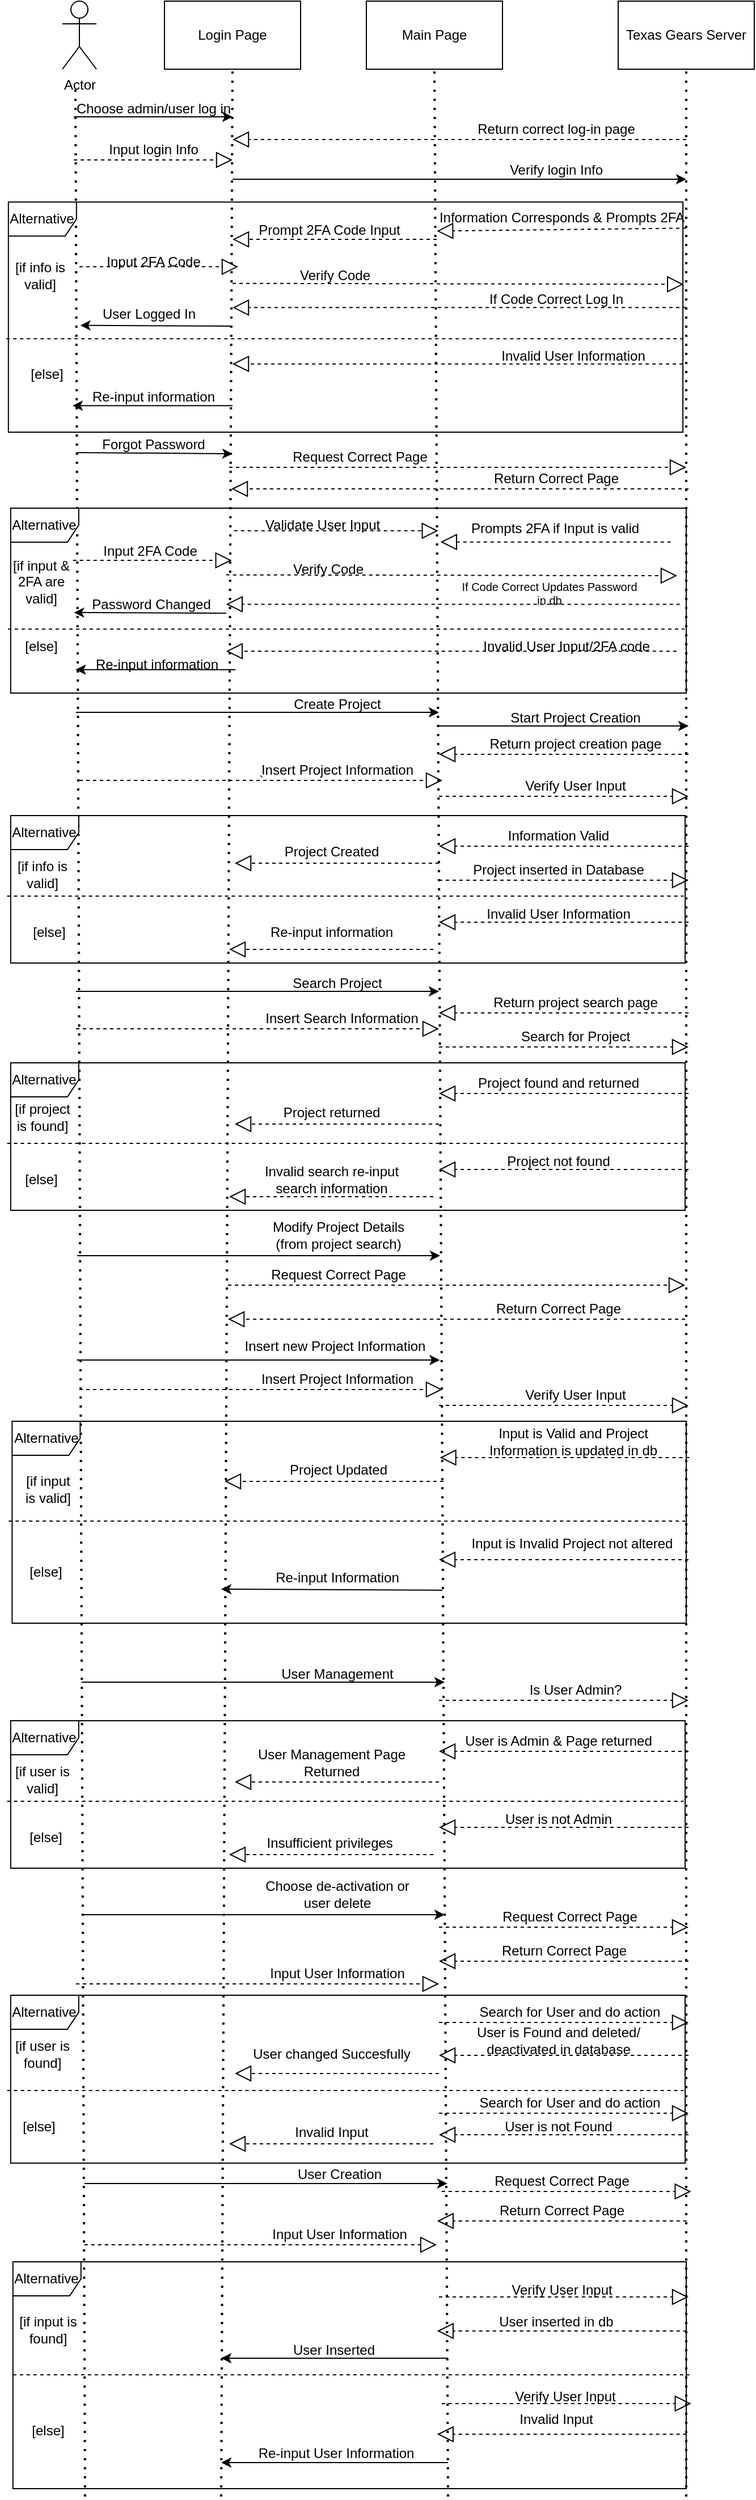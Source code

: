 <mxfile version="26.1.1">
  <diagram name="Page-1" id="2YBvvXClWsGukQMizWep">
    <mxGraphModel dx="1380" dy="747" grid="1" gridSize="10" guides="1" tooltips="1" connect="1" arrows="1" fold="1" page="1" pageScale="1" pageWidth="1100" pageHeight="1700" math="0" shadow="0">
      <root>
        <mxCell id="0" />
        <mxCell id="1" parent="0" />
        <mxCell id="bTpTMNe7fyv-q265F9eC-1" value="Actor" style="shape=umlActor;verticalLabelPosition=bottom;verticalAlign=top;html=1;outlineConnect=0;" parent="1" vertex="1">
          <mxGeometry x="100" y="120" width="30" height="60" as="geometry" />
        </mxCell>
        <mxCell id="bTpTMNe7fyv-q265F9eC-2" value="Login Page" style="rounded=0;whiteSpace=wrap;html=1;" parent="1" vertex="1">
          <mxGeometry x="190" y="120" width="120" height="60" as="geometry" />
        </mxCell>
        <mxCell id="bTpTMNe7fyv-q265F9eC-3" value="Texas Gears Server" style="rounded=0;whiteSpace=wrap;html=1;" parent="1" vertex="1">
          <mxGeometry x="590" y="120" width="120" height="60" as="geometry" />
        </mxCell>
        <mxCell id="bTpTMNe7fyv-q265F9eC-4" value="Main Page" style="rounded=0;whiteSpace=wrap;html=1;" parent="1" vertex="1">
          <mxGeometry x="368" y="120" width="120" height="60" as="geometry" />
        </mxCell>
        <mxCell id="bTpTMNe7fyv-q265F9eC-7" value="" style="endArrow=none;dashed=1;html=1;dashPattern=1 3;strokeWidth=2;rounded=0;entryX=0.5;entryY=1;entryDx=0;entryDy=0;" parent="1" target="bTpTMNe7fyv-q265F9eC-2" edge="1">
          <mxGeometry width="50" height="50" relative="1" as="geometry">
            <mxPoint x="240" y="2320" as="sourcePoint" />
            <mxPoint x="250.0" y="230" as="targetPoint" />
          </mxGeometry>
        </mxCell>
        <mxCell id="bTpTMNe7fyv-q265F9eC-8" value="" style="endArrow=none;dashed=1;html=1;dashPattern=1 3;strokeWidth=2;rounded=0;entryX=0.5;entryY=1;entryDx=0;entryDy=0;" parent="1" target="bTpTMNe7fyv-q265F9eC-4" edge="1">
          <mxGeometry width="50" height="50" relative="1" as="geometry">
            <mxPoint x="440" y="2320" as="sourcePoint" />
            <mxPoint x="427.971" y="200" as="targetPoint" />
          </mxGeometry>
        </mxCell>
        <mxCell id="bTpTMNe7fyv-q265F9eC-9" value="" style="endArrow=none;dashed=1;html=1;dashPattern=1 3;strokeWidth=2;rounded=0;entryX=0.5;entryY=1;entryDx=0;entryDy=0;" parent="1" target="bTpTMNe7fyv-q265F9eC-3" edge="1">
          <mxGeometry width="50" height="50" relative="1" as="geometry">
            <mxPoint x="650" y="2320" as="sourcePoint" />
            <mxPoint x="660" y="200" as="targetPoint" />
          </mxGeometry>
        </mxCell>
        <mxCell id="bTpTMNe7fyv-q265F9eC-10" value="" style="endArrow=none;dashed=1;html=1;dashPattern=1 3;strokeWidth=2;rounded=0;entryX=0.5;entryY=1;entryDx=0;entryDy=0;" parent="1" edge="1">
          <mxGeometry width="50" height="50" relative="1" as="geometry">
            <mxPoint x="120" y="2320" as="sourcePoint" />
            <mxPoint x="111.5" y="198" as="targetPoint" />
          </mxGeometry>
        </mxCell>
        <mxCell id="bTpTMNe7fyv-q265F9eC-12" value="Input login Info" style="text;html=1;align=center;verticalAlign=middle;resizable=0;points=[];autosize=1;strokeColor=none;fillColor=none;" parent="1" vertex="1">
          <mxGeometry x="130" y="236" width="100" height="30" as="geometry" />
        </mxCell>
        <mxCell id="bTpTMNe7fyv-q265F9eC-13" value="" style="endArrow=classic;html=1;rounded=0;" parent="1" edge="1">
          <mxGeometry width="50" height="50" relative="1" as="geometry">
            <mxPoint x="250" y="277" as="sourcePoint" />
            <mxPoint x="650" y="277" as="targetPoint" />
          </mxGeometry>
        </mxCell>
        <mxCell id="bTpTMNe7fyv-q265F9eC-14" value="Verify login Info" style="text;html=1;align=center;verticalAlign=middle;resizable=0;points=[];autosize=1;strokeColor=none;fillColor=none;" parent="1" vertex="1">
          <mxGeometry x="480" y="254" width="110" height="30" as="geometry" />
        </mxCell>
        <mxCell id="bTpTMNe7fyv-q265F9eC-40" value="" style="endArrow=classic;html=1;rounded=0;" parent="1" edge="1">
          <mxGeometry width="50" height="50" relative="1" as="geometry">
            <mxPoint x="110" y="222" as="sourcePoint" />
            <mxPoint x="250" y="222" as="targetPoint" />
          </mxGeometry>
        </mxCell>
        <mxCell id="bTpTMNe7fyv-q265F9eC-41" value="Choose admin/user log in" style="text;html=1;align=center;verticalAlign=middle;resizable=0;points=[];autosize=1;strokeColor=none;fillColor=none;" parent="1" vertex="1">
          <mxGeometry x="100" y="200" width="160" height="30" as="geometry" />
        </mxCell>
        <mxCell id="bTpTMNe7fyv-q265F9eC-42" value="" style="endArrow=block;dashed=1;endFill=0;endSize=12;html=1;rounded=0;" parent="1" edge="1">
          <mxGeometry width="160" relative="1" as="geometry">
            <mxPoint x="650" y="242" as="sourcePoint" />
            <mxPoint x="250" y="242" as="targetPoint" />
          </mxGeometry>
        </mxCell>
        <mxCell id="bTpTMNe7fyv-q265F9eC-43" value="Return correct log-in page" style="text;html=1;align=center;verticalAlign=middle;resizable=0;points=[];autosize=1;strokeColor=none;fillColor=none;" parent="1" vertex="1">
          <mxGeometry x="455" y="218" width="160" height="30" as="geometry" />
        </mxCell>
        <mxCell id="bTpTMNe7fyv-q265F9eC-60" value="" style="group" parent="1" vertex="1" connectable="0">
          <mxGeometry x="45" y="294" width="615" height="206" as="geometry" />
        </mxCell>
        <mxCell id="bTpTMNe7fyv-q265F9eC-57" value="" style="group" parent="bTpTMNe7fyv-q265F9eC-60" vertex="1" connectable="0">
          <mxGeometry width="615" height="206" as="geometry" />
        </mxCell>
        <mxCell id="bTpTMNe7fyv-q265F9eC-46" value="Alternative" style="shape=umlFrame;whiteSpace=wrap;html=1;pointerEvents=0;" parent="bTpTMNe7fyv-q265F9eC-57" vertex="1">
          <mxGeometry x="7.414" y="3.121" width="594.618" height="202.879" as="geometry" />
        </mxCell>
        <mxCell id="bTpTMNe7fyv-q265F9eC-47" value="[if info is&lt;br&gt;valid&lt;span style=&quot;background-color: transparent; color: light-dark(rgb(0, 0, 0), rgb(255, 255, 255));&quot;&gt;]&lt;/span&gt;" style="text;html=1;align=center;verticalAlign=middle;resizable=0;points=[];autosize=1;strokeColor=none;fillColor=none;" parent="bTpTMNe7fyv-q265F9eC-57" vertex="1">
          <mxGeometry y="48.379" width="70" height="40" as="geometry" />
        </mxCell>
        <mxCell id="bTpTMNe7fyv-q265F9eC-48" value="" style="endArrow=block;dashed=1;endFill=0;endSize=12;html=1;rounded=0;entryX=0.042;entryY=0.904;entryDx=0;entryDy=0;entryPerimeter=0;" parent="bTpTMNe7fyv-q265F9eC-57" edge="1" target="bTpTMNe7fyv-q265F9eC-49">
          <mxGeometry width="160" relative="1" as="geometry">
            <mxPoint x="604.997" y="26.13" as="sourcePoint" />
            <mxPoint x="384.998" y="23.699" as="targetPoint" />
          </mxGeometry>
        </mxCell>
        <mxCell id="bTpTMNe7fyv-q265F9eC-49" value="Information Corresponds &amp;amp; Prompts 2FA" style="text;html=1;align=center;verticalAlign=middle;resizable=0;points=[];autosize=1;strokeColor=none;fillColor=none;" parent="bTpTMNe7fyv-q265F9eC-57" vertex="1">
          <mxGeometry x="375.001" y="1.561" width="240" height="30" as="geometry" />
        </mxCell>
        <mxCell id="bTpTMNe7fyv-q265F9eC-50" value="" style="endArrow=classic;html=1;rounded=0;entryX=1.012;entryY=0.665;entryDx=0;entryDy=0;entryPerimeter=0;" parent="bTpTMNe7fyv-q265F9eC-57" edge="1">
          <mxGeometry width="50" height="50" relative="1" as="geometry">
            <mxPoint x="204.999" y="112.543" as="sourcePoint" />
            <mxPoint x="70.84" y="111.819" as="targetPoint" />
          </mxGeometry>
        </mxCell>
        <mxCell id="bTpTMNe7fyv-q265F9eC-51" value="User Logged In" style="text;html=1;align=center;verticalAlign=middle;resizable=0;points=[];autosize=1;strokeColor=none;fillColor=none;" parent="bTpTMNe7fyv-q265F9eC-57" vertex="1">
          <mxGeometry x="76.31" y="86.589" width="110" height="30" as="geometry" />
        </mxCell>
        <mxCell id="bTpTMNe7fyv-q265F9eC-52" value="[else]" style="text;html=1;align=center;verticalAlign=middle;resizable=0;points=[];autosize=1;strokeColor=none;fillColor=none;" parent="bTpTMNe7fyv-q265F9eC-57" vertex="1">
          <mxGeometry x="16.311" y="140.455" width="50" height="30" as="geometry" />
        </mxCell>
        <mxCell id="bTpTMNe7fyv-q265F9eC-53" value="" style="endArrow=block;dashed=1;endFill=0;endSize=12;html=1;rounded=0;" parent="bTpTMNe7fyv-q265F9eC-57" edge="1">
          <mxGeometry width="160" relative="1" as="geometry">
            <mxPoint x="602.028" y="145.844" as="sourcePoint" />
            <mxPoint x="204.999" y="145.841" as="targetPoint" />
          </mxGeometry>
        </mxCell>
        <mxCell id="bTpTMNe7fyv-q265F9eC-54" value="Invalid User Information" style="text;html=1;align=center;verticalAlign=middle;resizable=0;points=[];autosize=1;strokeColor=none;fillColor=none;" parent="bTpTMNe7fyv-q265F9eC-57" vertex="1">
          <mxGeometry x="429.995" y="123.564" width="150" height="30" as="geometry" />
        </mxCell>
        <mxCell id="bTpTMNe7fyv-q265F9eC-55" value="" style="endArrow=classic;html=1;rounded=0;entryX=1.054;entryY=0.9;entryDx=0;entryDy=0;entryPerimeter=0;" parent="bTpTMNe7fyv-q265F9eC-57" edge="1">
          <mxGeometry width="50" height="50" relative="1" as="geometry">
            <mxPoint x="204.999" y="182.591" as="sourcePoint" />
            <mxPoint x="64.011" y="182.591" as="targetPoint" />
          </mxGeometry>
        </mxCell>
        <mxCell id="bTpTMNe7fyv-q265F9eC-56" value="Re-input information" style="text;html=1;align=center;verticalAlign=middle;resizable=0;points=[];autosize=1;strokeColor=none;fillColor=none;" parent="bTpTMNe7fyv-q265F9eC-57" vertex="1">
          <mxGeometry x="70.002" y="160.426" width="130" height="30" as="geometry" />
        </mxCell>
        <mxCell id="oqbLm9f_M_ahlJ9TREGO-54" value="Prompt 2FA Code Input" style="text;html=1;align=center;verticalAlign=middle;resizable=0;points=[];autosize=1;strokeColor=none;fillColor=none;" vertex="1" parent="bTpTMNe7fyv-q265F9eC-57">
          <mxGeometry x="214.999" y="13.235" width="150" height="30" as="geometry" />
        </mxCell>
        <mxCell id="oqbLm9f_M_ahlJ9TREGO-55" value="" style="endArrow=block;dashed=1;endFill=0;endSize=12;html=1;rounded=0;" edge="1" parent="bTpTMNe7fyv-q265F9eC-57">
          <mxGeometry width="160" relative="1" as="geometry">
            <mxPoint x="384.998" y="36.023" as="sourcePoint" />
            <mxPoint x="204.999" y="36.023" as="targetPoint" />
          </mxGeometry>
        </mxCell>
        <mxCell id="oqbLm9f_M_ahlJ9TREGO-57" value="Input 2FA Code" style="text;html=1;align=center;verticalAlign=middle;resizable=0;points=[];autosize=1;strokeColor=none;fillColor=none;" vertex="1" parent="bTpTMNe7fyv-q265F9eC-57">
          <mxGeometry x="80.0" y="40.58" width="110" height="30" as="geometry" />
        </mxCell>
        <mxCell id="oqbLm9f_M_ahlJ9TREGO-58" value="" style="endArrow=block;dashed=1;endFill=0;endSize=12;html=1;rounded=0;" edge="1" parent="bTpTMNe7fyv-q265F9eC-57">
          <mxGeometry width="160" relative="1" as="geometry">
            <mxPoint x="70.0" y="60.159" as="sourcePoint" />
            <mxPoint x="209.999" y="60.159" as="targetPoint" />
          </mxGeometry>
        </mxCell>
        <mxCell id="oqbLm9f_M_ahlJ9TREGO-59" value="Verify Code" style="text;html=1;align=center;verticalAlign=middle;resizable=0;points=[];autosize=1;strokeColor=none;fillColor=none;" vertex="1" parent="bTpTMNe7fyv-q265F9eC-57">
          <mxGeometry x="249.999" y="52.94" width="90" height="30" as="geometry" />
        </mxCell>
        <mxCell id="oqbLm9f_M_ahlJ9TREGO-60" value="" style="endArrow=block;dashed=1;endFill=0;endSize=12;html=1;rounded=0;entryX=1.001;entryY=0.335;entryDx=0;entryDy=0;entryPerimeter=0;" edge="1" parent="bTpTMNe7fyv-q265F9eC-57">
          <mxGeometry width="160" relative="1" as="geometry">
            <mxPoint x="204.999" y="74.816" as="sourcePoint" />
            <mxPoint x="602.626" y="75.643" as="targetPoint" />
          </mxGeometry>
        </mxCell>
        <mxCell id="oqbLm9f_M_ahlJ9TREGO-61" value="" style="endArrow=block;dashed=1;endFill=0;endSize=12;html=1;rounded=0;" edge="1" parent="bTpTMNe7fyv-q265F9eC-57">
          <mxGeometry width="160" relative="1" as="geometry">
            <mxPoint x="604.997" y="96.182" as="sourcePoint" />
            <mxPoint x="204.999" y="96.182" as="targetPoint" />
          </mxGeometry>
        </mxCell>
        <mxCell id="oqbLm9f_M_ahlJ9TREGO-62" value="If Code Correct Log In" style="text;html=1;align=center;verticalAlign=middle;resizable=0;points=[];autosize=1;strokeColor=none;fillColor=none;" vertex="1" parent="bTpTMNe7fyv-q265F9eC-57">
          <mxGeometry x="419.998" y="74.306" width="140" height="30" as="geometry" />
        </mxCell>
        <mxCell id="bTpTMNe7fyv-q265F9eC-17" value="" style="endArrow=none;dashed=1;html=1;rounded=0;exitX=0.002;exitY=0.5;exitDx=0;exitDy=0;exitPerimeter=0;entryX=1.005;entryY=0.5;entryDx=0;entryDy=0;entryPerimeter=0;" parent="bTpTMNe7fyv-q265F9eC-57" edge="1">
          <mxGeometry width="50" height="50" relative="1" as="geometry">
            <mxPoint x="5.626" y="123.568" as="sourcePoint" />
            <mxPoint x="602.028" y="123.568" as="targetPoint" />
          </mxGeometry>
        </mxCell>
        <mxCell id="bTpTMNe7fyv-q265F9eC-61" value="" style="endArrow=block;dashed=1;endFill=0;endSize=12;html=1;rounded=0;" parent="1" edge="1">
          <mxGeometry width="160" relative="1" as="geometry">
            <mxPoint x="110" y="260" as="sourcePoint" />
            <mxPoint x="250" y="260" as="targetPoint" />
          </mxGeometry>
        </mxCell>
        <mxCell id="bTpTMNe7fyv-q265F9eC-77" value="" style="endArrow=classic;html=1;rounded=0;" parent="1" edge="1">
          <mxGeometry width="50" height="50" relative="1" as="geometry">
            <mxPoint x="112" y="747" as="sourcePoint" />
            <mxPoint x="432" y="747" as="targetPoint" />
          </mxGeometry>
        </mxCell>
        <mxCell id="bTpTMNe7fyv-q265F9eC-78" value="Create Project" style="text;html=1;align=center;verticalAlign=middle;resizable=0;points=[];autosize=1;strokeColor=none;fillColor=none;" parent="1" vertex="1">
          <mxGeometry x="292" y="725" width="100" height="30" as="geometry" />
        </mxCell>
        <mxCell id="bTpTMNe7fyv-q265F9eC-79" value="" style="endArrow=block;dashed=1;endFill=0;endSize=12;html=1;rounded=0;" parent="1" edge="1">
          <mxGeometry width="160" relative="1" as="geometry">
            <mxPoint x="652" y="784" as="sourcePoint" />
            <mxPoint x="432" y="784" as="targetPoint" />
          </mxGeometry>
        </mxCell>
        <mxCell id="bTpTMNe7fyv-q265F9eC-80" value="Return project creation page" style="text;html=1;align=center;verticalAlign=middle;resizable=0;points=[];autosize=1;strokeColor=none;fillColor=none;" parent="1" vertex="1">
          <mxGeometry x="467" y="760" width="170" height="30" as="geometry" />
        </mxCell>
        <mxCell id="bTpTMNe7fyv-q265F9eC-82" value="Insert Project Information" style="text;html=1;align=center;verticalAlign=middle;resizable=0;points=[];autosize=1;strokeColor=none;fillColor=none;" parent="1" vertex="1">
          <mxGeometry x="262" y="783" width="160" height="30" as="geometry" />
        </mxCell>
        <mxCell id="bTpTMNe7fyv-q265F9eC-83" value="" style="endArrow=block;dashed=1;endFill=0;endSize=12;html=1;rounded=0;" parent="1" edge="1">
          <mxGeometry width="160" relative="1" as="geometry">
            <mxPoint x="112" y="1026" as="sourcePoint" />
            <mxPoint x="432" y="1026" as="targetPoint" />
          </mxGeometry>
        </mxCell>
        <mxCell id="bTpTMNe7fyv-q265F9eC-84" value="" style="group" parent="1" vertex="1" connectable="0">
          <mxGeometry x="47" y="741" width="605" height="132" as="geometry" />
        </mxCell>
        <mxCell id="bTpTMNe7fyv-q265F9eC-86" value="" style="group" parent="bTpTMNe7fyv-q265F9eC-84" vertex="1" connectable="0">
          <mxGeometry width="605" height="132" as="geometry" />
        </mxCell>
        <mxCell id="bTpTMNe7fyv-q265F9eC-87" value="Alternative" style="shape=umlFrame;whiteSpace=wrap;html=1;pointerEvents=0;" parent="bTpTMNe7fyv-q265F9eC-86" vertex="1">
          <mxGeometry x="7.414" y="97" width="594.62" height="130" as="geometry" />
        </mxCell>
        <mxCell id="bTpTMNe7fyv-q265F9eC-89" value="" style="endArrow=block;dashed=1;endFill=0;endSize=12;html=1;rounded=0;" parent="bTpTMNe7fyv-q265F9eC-86" edge="1">
          <mxGeometry width="160" relative="1" as="geometry">
            <mxPoint x="605" y="124" as="sourcePoint" />
            <mxPoint x="385" y="124" as="targetPoint" />
          </mxGeometry>
        </mxCell>
        <mxCell id="bTpTMNe7fyv-q265F9eC-93" value="[else]" style="text;html=1;align=center;verticalAlign=middle;resizable=0;points=[];autosize=1;strokeColor=none;fillColor=none;" parent="bTpTMNe7fyv-q265F9eC-86" vertex="1">
          <mxGeometry x="16.311" y="185" width="50" height="30" as="geometry" />
        </mxCell>
        <mxCell id="bTpTMNe7fyv-q265F9eC-94" value="" style="endArrow=block;dashed=1;endFill=0;endSize=12;html=1;rounded=0;" parent="bTpTMNe7fyv-q265F9eC-86" edge="1">
          <mxGeometry width="160" relative="1" as="geometry">
            <mxPoint x="605" y="191" as="sourcePoint" />
            <mxPoint x="385" y="191" as="targetPoint" />
          </mxGeometry>
        </mxCell>
        <mxCell id="bTpTMNe7fyv-q265F9eC-95" value="Invalid User Information" style="text;html=1;align=center;verticalAlign=middle;resizable=0;points=[];autosize=1;strokeColor=none;fillColor=none;" parent="bTpTMNe7fyv-q265F9eC-86" vertex="1">
          <mxGeometry x="414.997" y="169" width="150" height="30" as="geometry" />
        </mxCell>
        <mxCell id="bTpTMNe7fyv-q265F9eC-97" value="Re-input information" style="text;html=1;align=center;verticalAlign=middle;resizable=0;points=[];autosize=1;strokeColor=none;fillColor=none;" parent="bTpTMNe7fyv-q265F9eC-86" vertex="1">
          <mxGeometry x="225.002" y="185" width="130" height="30" as="geometry" />
        </mxCell>
        <mxCell id="bTpTMNe7fyv-q265F9eC-92" value="Project Created" style="text;html=1;align=center;verticalAlign=middle;resizable=0;points=[];autosize=1;strokeColor=none;fillColor=none;" parent="bTpTMNe7fyv-q265F9eC-86" vertex="1">
          <mxGeometry x="235.0" y="114" width="110" height="30" as="geometry" />
        </mxCell>
        <mxCell id="bTpTMNe7fyv-q265F9eC-85" value="" style="endArrow=none;dashed=1;html=1;rounded=0;exitX=0.002;exitY=0.5;exitDx=0;exitDy=0;exitPerimeter=0;entryX=1.005;entryY=0.5;entryDx=0;entryDy=0;entryPerimeter=0;" parent="bTpTMNe7fyv-q265F9eC-86" edge="1">
          <mxGeometry width="50" height="50" relative="1" as="geometry">
            <mxPoint x="4.296" y="168" as="sourcePoint" />
            <mxPoint x="600.7" y="168" as="targetPoint" />
          </mxGeometry>
        </mxCell>
        <mxCell id="bTpTMNe7fyv-q265F9eC-104" value="" style="endArrow=block;dashed=1;endFill=0;endSize=12;html=1;rounded=0;" parent="bTpTMNe7fyv-q265F9eC-86" edge="1">
          <mxGeometry width="160" relative="1" as="geometry">
            <mxPoint x="385" y="139" as="sourcePoint" />
            <mxPoint x="205" y="139" as="targetPoint" />
          </mxGeometry>
        </mxCell>
        <mxCell id="bTpTMNe7fyv-q265F9eC-105" value="" style="endArrow=block;dashed=1;endFill=0;endSize=12;html=1;rounded=0;" parent="bTpTMNe7fyv-q265F9eC-86" edge="1">
          <mxGeometry width="160" relative="1" as="geometry">
            <mxPoint x="380" y="215" as="sourcePoint" />
            <mxPoint x="200" y="215" as="targetPoint" />
          </mxGeometry>
        </mxCell>
        <mxCell id="bTpTMNe7fyv-q265F9eC-102" value="Information Valid" style="text;html=1;align=center;verticalAlign=middle;resizable=0;points=[];autosize=1;strokeColor=none;fillColor=none;" parent="bTpTMNe7fyv-q265F9eC-86" vertex="1">
          <mxGeometry x="435" y="100" width="110" height="30" as="geometry" />
        </mxCell>
        <mxCell id="bTpTMNe7fyv-q265F9eC-128" value="" style="endArrow=block;dashed=1;endFill=0;endSize=12;html=1;rounded=0;" parent="bTpTMNe7fyv-q265F9eC-86" edge="1">
          <mxGeometry width="160" relative="1" as="geometry">
            <mxPoint x="385" y="154" as="sourcePoint" />
            <mxPoint x="605" y="154" as="targetPoint" />
          </mxGeometry>
        </mxCell>
        <mxCell id="bTpTMNe7fyv-q265F9eC-129" value="Project inserted in Database" style="text;html=1;align=center;verticalAlign=middle;resizable=0;points=[];autosize=1;strokeColor=none;fillColor=none;" parent="bTpTMNe7fyv-q265F9eC-86" vertex="1">
          <mxGeometry x="405" y="130" width="170" height="30" as="geometry" />
        </mxCell>
        <mxCell id="bTpTMNe7fyv-q265F9eC-100" value="" style="endArrow=classic;html=1;rounded=0;" parent="1" edge="1">
          <mxGeometry width="50" height="50" relative="1" as="geometry">
            <mxPoint x="432" y="759" as="sourcePoint" />
            <mxPoint x="652" y="759" as="targetPoint" />
          </mxGeometry>
        </mxCell>
        <mxCell id="bTpTMNe7fyv-q265F9eC-101" value="Start Project Creation" style="text;html=1;align=center;verticalAlign=middle;resizable=0;points=[];autosize=1;strokeColor=none;fillColor=none;" parent="1" vertex="1">
          <mxGeometry x="482" y="737" width="140" height="30" as="geometry" />
        </mxCell>
        <mxCell id="bTpTMNe7fyv-q265F9eC-106" value="" style="endArrow=classic;html=1;rounded=0;" parent="1" edge="1">
          <mxGeometry width="50" height="50" relative="1" as="geometry">
            <mxPoint x="112" y="993" as="sourcePoint" />
            <mxPoint x="432" y="993" as="targetPoint" />
          </mxGeometry>
        </mxCell>
        <mxCell id="bTpTMNe7fyv-q265F9eC-107" value="Search Project" style="text;html=1;align=center;verticalAlign=middle;resizable=0;points=[];autosize=1;strokeColor=none;fillColor=none;" parent="1" vertex="1">
          <mxGeometry x="292" y="971" width="100" height="30" as="geometry" />
        </mxCell>
        <mxCell id="bTpTMNe7fyv-q265F9eC-108" value="" style="endArrow=block;dashed=1;endFill=0;endSize=12;html=1;rounded=0;" parent="1" edge="1">
          <mxGeometry width="160" relative="1" as="geometry">
            <mxPoint x="652" y="1012" as="sourcePoint" />
            <mxPoint x="432" y="1012" as="targetPoint" />
          </mxGeometry>
        </mxCell>
        <mxCell id="bTpTMNe7fyv-q265F9eC-109" value="Return project search page" style="text;html=1;align=center;verticalAlign=middle;resizable=0;points=[];autosize=1;strokeColor=none;fillColor=none;" parent="1" vertex="1">
          <mxGeometry x="467" y="988" width="170" height="30" as="geometry" />
        </mxCell>
        <mxCell id="bTpTMNe7fyv-q265F9eC-110" value="Insert Search Information" style="text;html=1;align=center;verticalAlign=middle;resizable=0;points=[];autosize=1;strokeColor=none;fillColor=none;" parent="1" vertex="1">
          <mxGeometry x="266" y="1002" width="160" height="30" as="geometry" />
        </mxCell>
        <mxCell id="bTpTMNe7fyv-q265F9eC-111" value="`" style="endArrow=block;dashed=1;endFill=0;endSize=12;html=1;rounded=0;" parent="1" edge="1">
          <mxGeometry width="160" relative="1" as="geometry">
            <mxPoint x="115" y="807" as="sourcePoint" />
            <mxPoint x="435" y="807" as="targetPoint" />
          </mxGeometry>
        </mxCell>
        <mxCell id="bTpTMNe7fyv-q265F9eC-112" value="" style="group" parent="1" vertex="1" connectable="0">
          <mxGeometry x="47" y="959" width="605" height="132" as="geometry" />
        </mxCell>
        <mxCell id="bTpTMNe7fyv-q265F9eC-113" value="" style="group" parent="bTpTMNe7fyv-q265F9eC-112" vertex="1" connectable="0">
          <mxGeometry width="605" height="132" as="geometry" />
        </mxCell>
        <mxCell id="bTpTMNe7fyv-q265F9eC-114" value="Alternative" style="shape=umlFrame;whiteSpace=wrap;html=1;pointerEvents=0;" parent="bTpTMNe7fyv-q265F9eC-113" vertex="1">
          <mxGeometry x="7.414" y="97" width="594.62" height="130" as="geometry" />
        </mxCell>
        <mxCell id="bTpTMNe7fyv-q265F9eC-116" value="" style="endArrow=block;dashed=1;endFill=0;endSize=12;html=1;rounded=0;" parent="bTpTMNe7fyv-q265F9eC-113" edge="1">
          <mxGeometry width="160" relative="1" as="geometry">
            <mxPoint x="605" y="124" as="sourcePoint" />
            <mxPoint x="385" y="124" as="targetPoint" />
          </mxGeometry>
        </mxCell>
        <mxCell id="bTpTMNe7fyv-q265F9eC-118" value="" style="endArrow=block;dashed=1;endFill=0;endSize=12;html=1;rounded=0;" parent="bTpTMNe7fyv-q265F9eC-113" edge="1">
          <mxGeometry width="160" relative="1" as="geometry">
            <mxPoint x="605" y="191" as="sourcePoint" />
            <mxPoint x="385" y="191" as="targetPoint" />
          </mxGeometry>
        </mxCell>
        <mxCell id="bTpTMNe7fyv-q265F9eC-119" value="Project not found" style="text;html=1;align=center;verticalAlign=middle;resizable=0;points=[];autosize=1;strokeColor=none;fillColor=none;" parent="bTpTMNe7fyv-q265F9eC-113" vertex="1">
          <mxGeometry x="434.997" y="169" width="110" height="30" as="geometry" />
        </mxCell>
        <mxCell id="bTpTMNe7fyv-q265F9eC-120" value="Invalid search re-input &lt;br&gt;search information" style="text;html=1;align=center;verticalAlign=middle;resizable=0;points=[];autosize=1;strokeColor=none;fillColor=none;" parent="bTpTMNe7fyv-q265F9eC-113" vertex="1">
          <mxGeometry x="220.002" y="180" width="140" height="40" as="geometry" />
        </mxCell>
        <mxCell id="bTpTMNe7fyv-q265F9eC-121" value="Project returned" style="text;html=1;align=center;verticalAlign=middle;resizable=0;points=[];autosize=1;strokeColor=none;fillColor=none;" parent="bTpTMNe7fyv-q265F9eC-113" vertex="1">
          <mxGeometry x="235.0" y="126" width="110" height="30" as="geometry" />
        </mxCell>
        <mxCell id="bTpTMNe7fyv-q265F9eC-122" value="" style="endArrow=none;dashed=1;html=1;rounded=0;exitX=0.002;exitY=0.5;exitDx=0;exitDy=0;exitPerimeter=0;entryX=1.005;entryY=0.5;entryDx=0;entryDy=0;entryPerimeter=0;" parent="bTpTMNe7fyv-q265F9eC-113" edge="1">
          <mxGeometry width="50" height="50" relative="1" as="geometry">
            <mxPoint x="4.296" y="168" as="sourcePoint" />
            <mxPoint x="600.7" y="168" as="targetPoint" />
          </mxGeometry>
        </mxCell>
        <mxCell id="bTpTMNe7fyv-q265F9eC-123" value="" style="endArrow=block;dashed=1;endFill=0;endSize=12;html=1;rounded=0;" parent="bTpTMNe7fyv-q265F9eC-113" edge="1">
          <mxGeometry width="160" relative="1" as="geometry">
            <mxPoint x="385" y="151" as="sourcePoint" />
            <mxPoint x="205" y="151" as="targetPoint" />
          </mxGeometry>
        </mxCell>
        <mxCell id="bTpTMNe7fyv-q265F9eC-124" value="" style="endArrow=block;dashed=1;endFill=0;endSize=12;html=1;rounded=0;" parent="bTpTMNe7fyv-q265F9eC-113" edge="1">
          <mxGeometry width="160" relative="1" as="geometry">
            <mxPoint x="380" y="215" as="sourcePoint" />
            <mxPoint x="200" y="215" as="targetPoint" />
          </mxGeometry>
        </mxCell>
        <mxCell id="bTpTMNe7fyv-q265F9eC-125" value="Project found and returned" style="text;html=1;align=center;verticalAlign=middle;resizable=0;points=[];autosize=1;strokeColor=none;fillColor=none;" parent="bTpTMNe7fyv-q265F9eC-113" vertex="1">
          <mxGeometry x="405" y="100" width="170" height="30" as="geometry" />
        </mxCell>
        <mxCell id="oqbLm9f_M_ahlJ9TREGO-1" value="" style="endArrow=classic;html=1;rounded=0;" edge="1" parent="1">
          <mxGeometry width="50" height="50" relative="1" as="geometry">
            <mxPoint x="117" y="1602" as="sourcePoint" />
            <mxPoint x="437" y="1602" as="targetPoint" />
          </mxGeometry>
        </mxCell>
        <mxCell id="oqbLm9f_M_ahlJ9TREGO-2" value="User Management" style="text;html=1;align=center;verticalAlign=middle;resizable=0;points=[];autosize=1;strokeColor=none;fillColor=none;" vertex="1" parent="1">
          <mxGeometry x="282" y="1580" width="120" height="30" as="geometry" />
        </mxCell>
        <mxCell id="oqbLm9f_M_ahlJ9TREGO-3" value="" style="endArrow=block;dashed=1;endFill=0;endSize=12;html=1;rounded=0;" edge="1" parent="1">
          <mxGeometry width="160" relative="1" as="geometry">
            <mxPoint x="432" y="821" as="sourcePoint" />
            <mxPoint x="652" y="821" as="targetPoint" />
          </mxGeometry>
        </mxCell>
        <mxCell id="oqbLm9f_M_ahlJ9TREGO-4" value="Verify User Input" style="text;html=1;align=center;verticalAlign=middle;resizable=0;points=[];autosize=1;strokeColor=none;fillColor=none;" vertex="1" parent="1">
          <mxGeometry x="497" y="797" width="110" height="30" as="geometry" />
        </mxCell>
        <mxCell id="oqbLm9f_M_ahlJ9TREGO-5" value="" style="endArrow=block;dashed=1;endFill=0;endSize=12;html=1;rounded=0;" edge="1" parent="1">
          <mxGeometry width="160" relative="1" as="geometry">
            <mxPoint x="432" y="1042" as="sourcePoint" />
            <mxPoint x="652" y="1042" as="targetPoint" />
          </mxGeometry>
        </mxCell>
        <mxCell id="oqbLm9f_M_ahlJ9TREGO-6" value="Search for Project" style="text;html=1;align=center;verticalAlign=middle;resizable=0;points=[];autosize=1;strokeColor=none;fillColor=none;" vertex="1" parent="1">
          <mxGeometry x="492" y="1018" width="120" height="30" as="geometry" />
        </mxCell>
        <mxCell id="oqbLm9f_M_ahlJ9TREGO-7" value="" style="endArrow=block;dashed=1;endFill=0;endSize=12;html=1;rounded=0;" edge="1" parent="1">
          <mxGeometry width="160" relative="1" as="geometry">
            <mxPoint x="432" y="1618" as="sourcePoint" />
            <mxPoint x="652" y="1618" as="targetPoint" />
          </mxGeometry>
        </mxCell>
        <mxCell id="oqbLm9f_M_ahlJ9TREGO-8" value="Is User Admin?" style="text;html=1;align=center;verticalAlign=middle;resizable=0;points=[];autosize=1;strokeColor=none;fillColor=none;" vertex="1" parent="1">
          <mxGeometry x="502" y="1594" width="100" height="30" as="geometry" />
        </mxCell>
        <mxCell id="oqbLm9f_M_ahlJ9TREGO-9" value="" style="group" vertex="1" connectable="0" parent="1">
          <mxGeometry x="47" y="1152" width="605" height="602" as="geometry" />
        </mxCell>
        <mxCell id="oqbLm9f_M_ahlJ9TREGO-10" value="" style="group" vertex="1" connectable="0" parent="oqbLm9f_M_ahlJ9TREGO-9">
          <mxGeometry width="605" height="602" as="geometry" />
        </mxCell>
        <mxCell id="oqbLm9f_M_ahlJ9TREGO-11" value="Alternative" style="shape=umlFrame;whiteSpace=wrap;html=1;pointerEvents=0;" vertex="1" parent="oqbLm9f_M_ahlJ9TREGO-10">
          <mxGeometry x="7.414" y="484" width="594.62" height="130" as="geometry" />
        </mxCell>
        <mxCell id="oqbLm9f_M_ahlJ9TREGO-13" value="" style="endArrow=block;dashed=1;endFill=0;endSize=12;html=1;rounded=0;" edge="1" parent="oqbLm9f_M_ahlJ9TREGO-10">
          <mxGeometry width="160" relative="1" as="geometry">
            <mxPoint x="605" y="511" as="sourcePoint" />
            <mxPoint x="385" y="511" as="targetPoint" />
          </mxGeometry>
        </mxCell>
        <mxCell id="oqbLm9f_M_ahlJ9TREGO-15" value="" style="endArrow=block;dashed=1;endFill=0;endSize=12;html=1;rounded=0;" edge="1" parent="oqbLm9f_M_ahlJ9TREGO-10">
          <mxGeometry width="160" relative="1" as="geometry">
            <mxPoint x="605" y="578" as="sourcePoint" />
            <mxPoint x="385" y="578" as="targetPoint" />
          </mxGeometry>
        </mxCell>
        <mxCell id="oqbLm9f_M_ahlJ9TREGO-16" value="User is not Admin" style="text;html=1;align=center;verticalAlign=middle;resizable=0;points=[];autosize=1;strokeColor=none;fillColor=none;" vertex="1" parent="oqbLm9f_M_ahlJ9TREGO-10">
          <mxGeometry x="429.997" y="556" width="120" height="30" as="geometry" />
        </mxCell>
        <mxCell id="oqbLm9f_M_ahlJ9TREGO-17" value="&lt;div style=&quot;text-align: center;&quot;&gt;&lt;span style=&quot;text-align: start; background-color: transparent;&quot;&gt;Insufficient privileges&amp;nbsp;&lt;/span&gt;&lt;span style=&quot;color: rgba(0, 0, 0, 0); font-family: monospace; font-size: 0px; text-align: start; background-color: transparent;&quot;&gt;%3CmxGraphModel%3E%3Croot%3E%3CmxCell%20id%3D%220%22%2F%3E%3CmxCell%20id%3D%221%22%20parent%3D%220%22%2F%3E%3CmxCell%20id%3D%222%22%20value%3D%22%22%20style%3D%22group%22%20vertex%3D%221%22%20connectable%3D%220%22%20parent%3D%221%22%3E%3CmxGeometry%20x%3D%2245%22%20y%3D%22797%22%20width%3D%22605%22%20height%3D%22132%22%20as%3D%22geometry%22%2F%3E%3C%2FmxCell%3E%3CmxCell%20id%3D%223%22%20value%3D%22%22%20style%3D%22group%22%20vertex%3D%221%22%20connectable%3D%220%22%20parent%3D%222%22%3E%3CmxGeometry%20width%3D%22605%22%20height%3D%22132%22%20as%3D%22geometry%22%2F%3E%3C%2FmxCell%3E%3CmxCell%20id%3D%224%22%20value%3D%22Alternative%22%20style%3D%22shape%3DumlFrame%3BwhiteSpace%3Dwrap%3Bhtml%3D1%3BpointerEvents%3D0%3B%22%20vertex%3D%221%22%20parent%3D%223%22%3E%3CmxGeometry%20x%3D%227.414%22%20y%3D%222%22%20width%3D%22594.62%22%20height%3D%22130%22%20as%3D%22geometry%22%2F%3E%3C%2FmxCell%3E%3CmxCell%20id%3D%225%22%20value%3D%22%5Bif%20info%20is%26lt%3Bbr%26gt%3Bvalid%26lt%3Bspan%20style%3D%26quot%3Bbackground-color%3A%20transparent%3B%20color%3A%20light-dark(rgb(0%2C%200%2C%200)%2C%20rgb(255%2C%20255%2C%20255))%3B%26quot%3B%26gt%3B%5D%26lt%3B%2Fspan%26gt%3B%22%20style%3D%22text%3Bhtml%3D1%3Balign%3Dcenter%3BverticalAlign%3Dmiddle%3Bresizable%3D0%3Bpoints%3D%5B%5D%3Bautosize%3D1%3BstrokeColor%3Dnone%3BfillColor%3Dnone%3B%22%20vertex%3D%221%22%20parent%3D%223%22%3E%3CmxGeometry%20y%3D%2231%22%20width%3D%2270%22%20height%3D%2240%22%20as%3D%22geometry%22%2F%3E%3C%2FmxCell%3E%3CmxCell%20id%3D%226%22%20value%3D%22%22%20style%3D%22endArrow%3Dblock%3Bdashed%3D1%3BendFill%3D0%3BendSize%3D12%3Bhtml%3D1%3Brounded%3D0%3B%22%20edge%3D%221%22%20parent%3D%223%22%3E%3CmxGeometry%20width%3D%22160%22%20relative%3D%221%22%20as%3D%22geometry%22%3E%3CmxPoint%20x%3D%22605%22%20y%3D%2229%22%20as%3D%22sourcePoint%22%2F%3E%3CmxPoint%20x%3D%22385%22%20y%3D%2229%22%20as%3D%22targetPoint%22%2F%3E%3C%2FmxGeometry%3E%3C%2FmxCell%3E%3CmxCell%20id%3D%227%22%20value%3D%22%5Belse%5D%22%20style%3D%22text%3Bhtml%3D1%3Balign%3Dcenter%3BverticalAlign%3Dmiddle%3Bresizable%3D0%3Bpoints%3D%5B%5D%3Bautosize%3D1%3BstrokeColor%3Dnone%3BfillColor%3Dnone%3B%22%20vertex%3D%221%22%20parent%3D%223%22%3E%3CmxGeometry%20x%3D%2216.311%22%20y%3D%2290%22%20width%3D%2250%22%20height%3D%2230%22%20as%3D%22geometry%22%2F%3E%3C%2FmxCell%3E%3CmxCell%20id%3D%228%22%20value%3D%22%22%20style%3D%22endArrow%3Dblock%3Bdashed%3D1%3BendFill%3D0%3BendSize%3D12%3Bhtml%3D1%3Brounded%3D0%3B%22%20edge%3D%221%22%20parent%3D%223%22%3E%3CmxGeometry%20width%3D%22160%22%20relative%3D%221%22%20as%3D%22geometry%22%3E%3CmxPoint%20x%3D%22605%22%20y%3D%2296%22%20as%3D%22sourcePoint%22%2F%3E%3CmxPoint%20x%3D%22385%22%20y%3D%2296%22%20as%3D%22targetPoint%22%2F%3E%3C%2FmxGeometry%3E%3C%2FmxCell%3E%3CmxCell%20id%3D%229%22%20value%3D%22Project%20not%20found%22%20style%3D%22text%3Bhtml%3D1%3Balign%3Dcenter%3BverticalAlign%3Dmiddle%3Bresizable%3D0%3Bpoints%3D%5B%5D%3Bautosize%3D1%3BstrokeColor%3Dnone%3BfillColor%3Dnone%3B%22%20vertex%3D%221%22%20parent%3D%223%22%3E%3CmxGeometry%20x%3D%22434.997%22%20y%3D%2274%22%20width%3D%22110%22%20height%3D%2230%22%20as%3D%22geometry%22%2F%3E%3C%2FmxCell%3E%3CmxCell%20id%3D%2210%22%20value%3D%22Invalid%20search%20re-input%20%26lt%3Bbr%26gt%3Bsearch%20information%22%20style%3D%22text%3Bhtml%3D1%3Balign%3Dcenter%3BverticalAlign%3Dmiddle%3Bresizable%3D0%3Bpoints%3D%5B%5D%3Bautosize%3D1%3BstrokeColor%3Dnone%3BfillColor%3Dnone%3B%22%20vertex%3D%221%22%20parent%3D%223%22%3E%3CmxGeometry%20x%3D%22220.002%22%20y%3D%2285%22%20width%3D%22140%22%20height%3D%2240%22%20as%3D%22geometry%22%2F%3E%3C%2FmxCell%3E%3CmxCell%20id%3D%2211%22%20value%3D%22Project%20returned%22%20style%3D%22text%3Bhtml%3D1%3Balign%3Dcenter%3BverticalAlign%3Dmiddle%3Bresizable%3D0%3Bpoints%3D%5B%5D%3Bautosize%3D1%3BstrokeColor%3Dnone%3BfillColor%3Dnone%3B%22%20vertex%3D%221%22%20parent%3D%223%22%3E%3CmxGeometry%20x%3D%22235.0%22%20y%3D%2231%22%20width%3D%22110%22%20height%3D%2230%22%20as%3D%22geometry%22%2F%3E%3C%2FmxCell%3E%3CmxCell%20id%3D%2212%22%20value%3D%22%22%20style%3D%22endArrow%3Dnone%3Bdashed%3D1%3Bhtml%3D1%3Brounded%3D0%3BexitX%3D0.002%3BexitY%3D0.5%3BexitDx%3D0%3BexitDy%3D0%3BexitPerimeter%3D0%3BentryX%3D1.005%3BentryY%3D0.5%3BentryDx%3D0%3BentryDy%3D0%3BentryPerimeter%3D0%3B%22%20edge%3D%221%22%20parent%3D%223%22%3E%3CmxGeometry%20width%3D%2250%22%20height%3D%2250%22%20relative%3D%221%22%20as%3D%22geometry%22%3E%3CmxPoint%20x%3D%224.296%22%20y%3D%2273%22%20as%3D%22sourcePoint%22%2F%3E%3CmxPoint%20x%3D%22600.7%22%20y%3D%2273%22%20as%3D%22targetPoint%22%2F%3E%3C%2FmxGeometry%3E%3C%2FmxCell%3E%3CmxCell%20id%3D%2213%22%20value%3D%22%22%20style%3D%22endArrow%3Dblock%3Bdashed%3D1%3BendFill%3D0%3BendSize%3D12%3Bhtml%3D1%3Brounded%3D0%3B%22%20edge%3D%221%22%20parent%3D%223%22%3E%3CmxGeometry%20width%3D%22160%22%20relative%3D%221%22%20as%3D%22geometry%22%3E%3CmxPoint%20x%3D%22385%22%20y%3D%2256%22%20as%3D%22sourcePoint%22%2F%3E%3CmxPoint%20x%3D%22205%22%20y%3D%2256%22%20as%3D%22targetPoint%22%2F%3E%3C%2FmxGeometry%3E%3C%2FmxCell%3E%3CmxCell%20id%3D%2214%22%20value%3D%22%22%20style%3D%22endArrow%3Dblock%3Bdashed%3D1%3BendFill%3D0%3BendSize%3D12%3Bhtml%3D1%3Brounded%3D0%3B%22%20edge%3D%221%22%20parent%3D%223%22%3E%3CmxGeometry%20width%3D%22160%22%20relative%3D%221%22%20as%3D%22geometry%22%3E%3CmxPoint%20x%3D%22380%22%20y%3D%22120%22%20as%3D%22sourcePoint%22%2F%3E%3CmxPoint%20x%3D%22200%22%20y%3D%22120%22%20as%3D%22targetPoint%22%2F%3E%3C%2FmxGeometry%3E%3C%2FmxCell%3E%3CmxCell%20id%3D%2215%22%20value%3D%22Project%20found%20and%20returned%22%20style%3D%22text%3Bhtml%3D1%3Balign%3Dcenter%3BverticalAlign%3Dmiddle%3Bresizable%3D0%3Bpoints%3D%5B%5D%3Bautosize%3D1%3BstrokeColor%3Dnone%3BfillColor%3Dnone%3B%22%20vertex%3D%221%22%20parent%3D%223%22%3E%3CmxGeometry%20x%3D%22405%22%20y%3D%225%22%20width%3D%22170%22%20height%3D%2230%22%20as%3D%22geometry%22%2F%3E%3C%2FmxCell%3E%3C%2Froot%3E%3C%2FmxGraphModel%3Erivi&lt;/span&gt;&lt;/div&gt;" style="text;html=1;align=center;verticalAlign=middle;resizable=0;points=[];autosize=1;strokeColor=none;fillColor=none;" vertex="1" parent="oqbLm9f_M_ahlJ9TREGO-10">
          <mxGeometry x="220.002" y="577" width="140" height="30" as="geometry" />
        </mxCell>
        <mxCell id="oqbLm9f_M_ahlJ9TREGO-18" value="User Management Page&lt;br&gt;Returned" style="text;html=1;align=center;verticalAlign=middle;resizable=0;points=[];autosize=1;strokeColor=none;fillColor=none;" vertex="1" parent="oqbLm9f_M_ahlJ9TREGO-10">
          <mxGeometry x="215.0" y="501" width="150" height="40" as="geometry" />
        </mxCell>
        <mxCell id="oqbLm9f_M_ahlJ9TREGO-19" value="" style="endArrow=none;dashed=1;html=1;rounded=0;exitX=0.002;exitY=0.5;exitDx=0;exitDy=0;exitPerimeter=0;entryX=1.005;entryY=0.5;entryDx=0;entryDy=0;entryPerimeter=0;" edge="1" parent="oqbLm9f_M_ahlJ9TREGO-10">
          <mxGeometry width="50" height="50" relative="1" as="geometry">
            <mxPoint x="4.296" y="555" as="sourcePoint" />
            <mxPoint x="600.7" y="555" as="targetPoint" />
          </mxGeometry>
        </mxCell>
        <mxCell id="oqbLm9f_M_ahlJ9TREGO-20" value="" style="endArrow=block;dashed=1;endFill=0;endSize=12;html=1;rounded=0;" edge="1" parent="oqbLm9f_M_ahlJ9TREGO-10">
          <mxGeometry width="160" relative="1" as="geometry">
            <mxPoint x="385" y="538" as="sourcePoint" />
            <mxPoint x="205" y="538" as="targetPoint" />
          </mxGeometry>
        </mxCell>
        <mxCell id="oqbLm9f_M_ahlJ9TREGO-21" value="" style="endArrow=block;dashed=1;endFill=0;endSize=12;html=1;rounded=0;" edge="1" parent="oqbLm9f_M_ahlJ9TREGO-10">
          <mxGeometry width="160" relative="1" as="geometry">
            <mxPoint x="380" y="602" as="sourcePoint" />
            <mxPoint x="200" y="602" as="targetPoint" />
          </mxGeometry>
        </mxCell>
        <mxCell id="oqbLm9f_M_ahlJ9TREGO-22" value="User is Admin &amp;amp; Page returned" style="text;html=1;align=center;verticalAlign=middle;resizable=0;points=[];autosize=1;strokeColor=none;fillColor=none;" vertex="1" parent="oqbLm9f_M_ahlJ9TREGO-10">
          <mxGeometry x="395" y="487" width="190" height="30" as="geometry" />
        </mxCell>
        <mxCell id="oqbLm9f_M_ahlJ9TREGO-171" value="" style="endArrow=classic;html=1;rounded=0;" edge="1" parent="oqbLm9f_M_ahlJ9TREGO-10">
          <mxGeometry width="50" height="50" relative="1" as="geometry">
            <mxPoint x="66" y="74" as="sourcePoint" />
            <mxPoint x="386" y="74" as="targetPoint" />
          </mxGeometry>
        </mxCell>
        <mxCell id="oqbLm9f_M_ahlJ9TREGO-172" value="Modify Project Details &lt;br&gt;(from project search)" style="text;html=1;align=center;verticalAlign=middle;resizable=0;points=[];autosize=1;strokeColor=none;fillColor=none;" vertex="1" parent="oqbLm9f_M_ahlJ9TREGO-10">
          <mxGeometry x="226" y="36" width="140" height="40" as="geometry" />
        </mxCell>
        <mxCell id="oqbLm9f_M_ahlJ9TREGO-173" value="" style="endArrow=block;dashed=1;endFill=0;endSize=12;html=1;rounded=0;" edge="1" parent="oqbLm9f_M_ahlJ9TREGO-10">
          <mxGeometry width="160" relative="1" as="geometry">
            <mxPoint x="199.03" y="100" as="sourcePoint" />
            <mxPoint x="602.03" y="100" as="targetPoint" />
          </mxGeometry>
        </mxCell>
        <mxCell id="oqbLm9f_M_ahlJ9TREGO-174" value="Request Correct Page" style="text;html=1;align=center;verticalAlign=middle;resizable=0;points=[];autosize=1;strokeColor=none;fillColor=none;" vertex="1" parent="oqbLm9f_M_ahlJ9TREGO-10">
          <mxGeometry x="226.0" y="76" width="140" height="30" as="geometry" />
        </mxCell>
        <mxCell id="oqbLm9f_M_ahlJ9TREGO-175" value="" style="endArrow=block;dashed=1;endFill=0;endSize=12;html=1;rounded=0;" edge="1" parent="oqbLm9f_M_ahlJ9TREGO-10">
          <mxGeometry width="160" relative="1" as="geometry">
            <mxPoint x="602.03" y="130" as="sourcePoint" />
            <mxPoint x="199.03" y="130" as="targetPoint" />
          </mxGeometry>
        </mxCell>
        <mxCell id="oqbLm9f_M_ahlJ9TREGO-176" value="Return Correct Page" style="text;html=1;align=center;verticalAlign=middle;resizable=0;points=[];autosize=1;strokeColor=none;fillColor=none;" vertex="1" parent="oqbLm9f_M_ahlJ9TREGO-10">
          <mxGeometry x="425" y="106" width="130" height="30" as="geometry" />
        </mxCell>
        <mxCell id="oqbLm9f_M_ahlJ9TREGO-14" value="[else]" style="text;html=1;align=center;verticalAlign=middle;resizable=0;points=[];autosize=1;strokeColor=none;fillColor=none;" vertex="1" parent="oqbLm9f_M_ahlJ9TREGO-10">
          <mxGeometry x="13.001" y="572" width="50" height="30" as="geometry" />
        </mxCell>
        <mxCell id="oqbLm9f_M_ahlJ9TREGO-184" value="Insert Project Information" style="text;html=1;align=center;verticalAlign=middle;resizable=0;points=[];autosize=1;strokeColor=none;fillColor=none;" vertex="1" parent="oqbLm9f_M_ahlJ9TREGO-10">
          <mxGeometry x="215" y="168" width="160" height="30" as="geometry" />
        </mxCell>
        <mxCell id="oqbLm9f_M_ahlJ9TREGO-185" value="" style="endArrow=block;dashed=1;endFill=0;endSize=12;html=1;rounded=0;" edge="1" parent="oqbLm9f_M_ahlJ9TREGO-10">
          <mxGeometry width="160" relative="1" as="geometry">
            <mxPoint x="68" y="192" as="sourcePoint" />
            <mxPoint x="388" y="192" as="targetPoint" />
          </mxGeometry>
        </mxCell>
        <mxCell id="oqbLm9f_M_ahlJ9TREGO-186" value="" style="endArrow=block;dashed=1;endFill=0;endSize=12;html=1;rounded=0;" edge="1" parent="oqbLm9f_M_ahlJ9TREGO-10">
          <mxGeometry width="160" relative="1" as="geometry">
            <mxPoint x="385" y="206" as="sourcePoint" />
            <mxPoint x="605" y="206" as="targetPoint" />
          </mxGeometry>
        </mxCell>
        <mxCell id="oqbLm9f_M_ahlJ9TREGO-187" value="Verify User Input" style="text;html=1;align=center;verticalAlign=middle;resizable=0;points=[];autosize=1;strokeColor=none;fillColor=none;" vertex="1" parent="oqbLm9f_M_ahlJ9TREGO-10">
          <mxGeometry x="450" y="182" width="110" height="30" as="geometry" />
        </mxCell>
        <mxCell id="oqbLm9f_M_ahlJ9TREGO-182" value="" style="endArrow=none;dashed=1;html=1;rounded=0;exitX=0.002;exitY=0.5;exitDx=0;exitDy=0;exitPerimeter=0;entryX=1.005;entryY=0.5;entryDx=0;entryDy=0;entryPerimeter=0;" edge="1" parent="oqbLm9f_M_ahlJ9TREGO-10">
          <mxGeometry width="50" height="50" relative="1" as="geometry">
            <mxPoint x="5.626" y="308" as="sourcePoint" />
            <mxPoint x="602.03" y="308" as="targetPoint" />
          </mxGeometry>
        </mxCell>
        <mxCell id="oqbLm9f_M_ahlJ9TREGO-183" value="[else]" style="text;html=1;align=center;verticalAlign=middle;resizable=0;points=[];autosize=1;strokeColor=none;fillColor=none;" vertex="1" parent="oqbLm9f_M_ahlJ9TREGO-10">
          <mxGeometry x="13.001" y="338" width="50" height="30" as="geometry" />
        </mxCell>
        <mxCell id="oqbLm9f_M_ahlJ9TREGO-190" value="Project Updated" style="text;html=1;align=center;verticalAlign=middle;resizable=0;points=[];autosize=1;strokeColor=none;fillColor=none;" vertex="1" parent="oqbLm9f_M_ahlJ9TREGO-10">
          <mxGeometry x="241.0" y="248" width="110" height="30" as="geometry" />
        </mxCell>
        <mxCell id="oqbLm9f_M_ahlJ9TREGO-191" value="" style="endArrow=block;dashed=1;endFill=0;endSize=12;html=1;rounded=0;" edge="1" parent="oqbLm9f_M_ahlJ9TREGO-10">
          <mxGeometry width="160" relative="1" as="geometry">
            <mxPoint x="389" y="273" as="sourcePoint" />
            <mxPoint x="196" y="273" as="targetPoint" />
          </mxGeometry>
        </mxCell>
        <mxCell id="oqbLm9f_M_ahlJ9TREGO-189" value="Input is Valid and Project&lt;br&gt;Information is updated in db" style="text;html=1;align=center;verticalAlign=middle;resizable=0;points=[];autosize=1;strokeColor=none;fillColor=none;" vertex="1" parent="oqbLm9f_M_ahlJ9TREGO-10">
          <mxGeometry x="418" y="218" width="170" height="40" as="geometry" />
        </mxCell>
        <mxCell id="oqbLm9f_M_ahlJ9TREGO-193" value="Input is Invalid Project not altered" style="text;html=1;align=center;verticalAlign=middle;resizable=0;points=[];autosize=1;strokeColor=none;fillColor=none;" vertex="1" parent="oqbLm9f_M_ahlJ9TREGO-10">
          <mxGeometry x="402.28" y="313" width="200" height="30" as="geometry" />
        </mxCell>
        <mxCell id="oqbLm9f_M_ahlJ9TREGO-194" value="" style="endArrow=block;dashed=1;endFill=0;endSize=12;html=1;rounded=0;" edge="1" parent="oqbLm9f_M_ahlJ9TREGO-10">
          <mxGeometry width="160" relative="1" as="geometry">
            <mxPoint x="605" y="342" as="sourcePoint" />
            <mxPoint x="385" y="342" as="targetPoint" />
          </mxGeometry>
        </mxCell>
        <mxCell id="oqbLm9f_M_ahlJ9TREGO-197" value="" style="endArrow=classic;html=1;rounded=0;" edge="1" parent="oqbLm9f_M_ahlJ9TREGO-10">
          <mxGeometry width="50" height="50" relative="1" as="geometry">
            <mxPoint x="388.079" y="368.953" as="sourcePoint" />
            <mxPoint x="193" y="368" as="targetPoint" />
          </mxGeometry>
        </mxCell>
        <mxCell id="oqbLm9f_M_ahlJ9TREGO-198" value="Re-input Information" style="text;html=1;align=center;verticalAlign=middle;resizable=0;points=[];autosize=1;strokeColor=none;fillColor=none;" vertex="1" parent="oqbLm9f_M_ahlJ9TREGO-10">
          <mxGeometry x="230.0" y="342.999" width="130" height="30" as="geometry" />
        </mxCell>
        <mxCell id="oqbLm9f_M_ahlJ9TREGO-24" value="Input User Information" style="text;html=1;align=center;verticalAlign=middle;resizable=0;points=[];autosize=1;strokeColor=none;fillColor=none;" vertex="1" parent="1">
          <mxGeometry x="272" y="1844" width="140" height="30" as="geometry" />
        </mxCell>
        <mxCell id="oqbLm9f_M_ahlJ9TREGO-25" value="" style="endArrow=classic;html=1;rounded=0;" edge="1" parent="1">
          <mxGeometry width="50" height="50" relative="1" as="geometry">
            <mxPoint x="117" y="1807" as="sourcePoint" />
            <mxPoint x="437" y="1807" as="targetPoint" />
          </mxGeometry>
        </mxCell>
        <mxCell id="oqbLm9f_M_ahlJ9TREGO-26" value="Choose de-activation or&lt;br&gt;user delete" style="text;html=1;align=center;verticalAlign=middle;resizable=0;points=[];autosize=1;strokeColor=none;fillColor=none;" vertex="1" parent="1">
          <mxGeometry x="267" y="1769" width="150" height="40" as="geometry" />
        </mxCell>
        <mxCell id="oqbLm9f_M_ahlJ9TREGO-27" value="" style="endArrow=block;dashed=1;endFill=0;endSize=12;html=1;rounded=0;" edge="1" parent="1">
          <mxGeometry width="160" relative="1" as="geometry">
            <mxPoint x="432" y="1818" as="sourcePoint" />
            <mxPoint x="652" y="1818" as="targetPoint" />
          </mxGeometry>
        </mxCell>
        <mxCell id="oqbLm9f_M_ahlJ9TREGO-28" value="Request Correct Page" style="text;html=1;align=center;verticalAlign=middle;resizable=0;points=[];autosize=1;strokeColor=none;fillColor=none;" vertex="1" parent="1">
          <mxGeometry x="477" y="1794" width="140" height="30" as="geometry" />
        </mxCell>
        <mxCell id="oqbLm9f_M_ahlJ9TREGO-30" value="" style="endArrow=block;dashed=1;endFill=0;endSize=12;html=1;rounded=0;" edge="1" parent="1">
          <mxGeometry width="160" relative="1" as="geometry">
            <mxPoint x="652" y="1848" as="sourcePoint" />
            <mxPoint x="432" y="1848" as="targetPoint" />
          </mxGeometry>
        </mxCell>
        <mxCell id="oqbLm9f_M_ahlJ9TREGO-31" value="Return Correct Page" style="text;html=1;align=center;verticalAlign=middle;resizable=0;points=[];autosize=1;strokeColor=none;fillColor=none;" vertex="1" parent="1">
          <mxGeometry x="477" y="1824" width="130" height="30" as="geometry" />
        </mxCell>
        <mxCell id="oqbLm9f_M_ahlJ9TREGO-33" value="" style="endArrow=block;dashed=1;endFill=0;endSize=12;html=1;rounded=0;" edge="1" parent="1">
          <mxGeometry width="160" relative="1" as="geometry">
            <mxPoint x="112" y="1868" as="sourcePoint" />
            <mxPoint x="432" y="1868" as="targetPoint" />
          </mxGeometry>
        </mxCell>
        <mxCell id="oqbLm9f_M_ahlJ9TREGO-34" value="" style="group" vertex="1" connectable="0" parent="1">
          <mxGeometry x="47" y="1781" width="605" height="150" as="geometry" />
        </mxCell>
        <mxCell id="oqbLm9f_M_ahlJ9TREGO-35" value="" style="group" vertex="1" connectable="0" parent="oqbLm9f_M_ahlJ9TREGO-34">
          <mxGeometry width="605" height="150" as="geometry" />
        </mxCell>
        <mxCell id="oqbLm9f_M_ahlJ9TREGO-36" value="Alternative" style="shape=umlFrame;whiteSpace=wrap;html=1;pointerEvents=0;" vertex="1" parent="oqbLm9f_M_ahlJ9TREGO-35">
          <mxGeometry x="7.41" y="97" width="594.62" height="148" as="geometry" />
        </mxCell>
        <mxCell id="oqbLm9f_M_ahlJ9TREGO-38" value="" style="endArrow=block;dashed=1;endFill=0;endSize=12;html=1;rounded=0;" edge="1" parent="oqbLm9f_M_ahlJ9TREGO-35">
          <mxGeometry width="160" relative="1" as="geometry">
            <mxPoint x="605" y="150" as="sourcePoint" />
            <mxPoint x="385" y="150" as="targetPoint" />
          </mxGeometry>
        </mxCell>
        <mxCell id="oqbLm9f_M_ahlJ9TREGO-40" value="" style="endArrow=block;dashed=1;endFill=0;endSize=12;html=1;rounded=0;" edge="1" parent="oqbLm9f_M_ahlJ9TREGO-35">
          <mxGeometry width="160" relative="1" as="geometry">
            <mxPoint x="605" y="220" as="sourcePoint" />
            <mxPoint x="385" y="220" as="targetPoint" />
          </mxGeometry>
        </mxCell>
        <mxCell id="oqbLm9f_M_ahlJ9TREGO-41" value="User is not Found" style="text;html=1;align=center;verticalAlign=middle;resizable=0;points=[];autosize=1;strokeColor=none;fillColor=none;" vertex="1" parent="oqbLm9f_M_ahlJ9TREGO-35">
          <mxGeometry x="429.997" y="198" width="120" height="30" as="geometry" />
        </mxCell>
        <mxCell id="oqbLm9f_M_ahlJ9TREGO-42" value="&lt;div style=&quot;text-align: start;&quot;&gt;Invalid Input&lt;/div&gt;" style="text;html=1;align=center;verticalAlign=middle;resizable=0;points=[];autosize=1;strokeColor=none;fillColor=none;" vertex="1" parent="oqbLm9f_M_ahlJ9TREGO-35">
          <mxGeometry x="245.002" y="203" width="90" height="30" as="geometry" />
        </mxCell>
        <mxCell id="oqbLm9f_M_ahlJ9TREGO-43" value="User changed Succesfully" style="text;html=1;align=center;verticalAlign=middle;resizable=0;points=[];autosize=1;strokeColor=none;fillColor=none;" vertex="1" parent="oqbLm9f_M_ahlJ9TREGO-35">
          <mxGeometry x="210.0" y="134" width="160" height="30" as="geometry" />
        </mxCell>
        <mxCell id="oqbLm9f_M_ahlJ9TREGO-44" value="" style="endArrow=none;dashed=1;html=1;rounded=0;exitX=0.002;exitY=0.5;exitDx=0;exitDy=0;exitPerimeter=0;entryX=1.005;entryY=0.5;entryDx=0;entryDy=0;entryPerimeter=0;" edge="1" parent="oqbLm9f_M_ahlJ9TREGO-35">
          <mxGeometry width="50" height="50" relative="1" as="geometry">
            <mxPoint x="4.296" y="181" as="sourcePoint" />
            <mxPoint x="600.7" y="181" as="targetPoint" />
          </mxGeometry>
        </mxCell>
        <mxCell id="oqbLm9f_M_ahlJ9TREGO-45" value="" style="endArrow=block;dashed=1;endFill=0;endSize=12;html=1;rounded=0;" edge="1" parent="oqbLm9f_M_ahlJ9TREGO-35">
          <mxGeometry width="160" relative="1" as="geometry">
            <mxPoint x="385" y="166" as="sourcePoint" />
            <mxPoint x="205" y="166" as="targetPoint" />
          </mxGeometry>
        </mxCell>
        <mxCell id="oqbLm9f_M_ahlJ9TREGO-46" value="" style="endArrow=block;dashed=1;endFill=0;endSize=12;html=1;rounded=0;" edge="1" parent="oqbLm9f_M_ahlJ9TREGO-35">
          <mxGeometry width="160" relative="1" as="geometry">
            <mxPoint x="380" y="228" as="sourcePoint" />
            <mxPoint x="200" y="228" as="targetPoint" />
          </mxGeometry>
        </mxCell>
        <mxCell id="oqbLm9f_M_ahlJ9TREGO-47" value="User is Found and deleted/&lt;br&gt;deactivated in database" style="text;html=1;align=center;verticalAlign=middle;resizable=0;points=[];autosize=1;strokeColor=none;fillColor=none;fontSize=12;" vertex="1" parent="oqbLm9f_M_ahlJ9TREGO-35">
          <mxGeometry x="405" y="117" width="170" height="40" as="geometry" />
        </mxCell>
        <mxCell id="oqbLm9f_M_ahlJ9TREGO-48" value="" style="endArrow=block;dashed=1;endFill=0;endSize=12;html=1;rounded=0;" edge="1" parent="oqbLm9f_M_ahlJ9TREGO-35">
          <mxGeometry width="160" relative="1" as="geometry">
            <mxPoint x="385" y="121" as="sourcePoint" />
            <mxPoint x="605" y="121" as="targetPoint" />
          </mxGeometry>
        </mxCell>
        <mxCell id="oqbLm9f_M_ahlJ9TREGO-49" value="Search for User and do action" style="text;html=1;align=center;verticalAlign=middle;resizable=0;points=[];autosize=1;strokeColor=none;fillColor=none;" vertex="1" parent="oqbLm9f_M_ahlJ9TREGO-35">
          <mxGeometry x="410" y="97" width="180" height="30" as="geometry" />
        </mxCell>
        <mxCell id="oqbLm9f_M_ahlJ9TREGO-51" value="" style="endArrow=block;dashed=1;endFill=0;endSize=12;html=1;rounded=0;" edge="1" parent="oqbLm9f_M_ahlJ9TREGO-35">
          <mxGeometry width="160" relative="1" as="geometry">
            <mxPoint x="385" y="201" as="sourcePoint" />
            <mxPoint x="605" y="201" as="targetPoint" />
          </mxGeometry>
        </mxCell>
        <mxCell id="oqbLm9f_M_ahlJ9TREGO-52" value="Search for User and do action" style="text;html=1;align=center;verticalAlign=middle;resizable=0;points=[];autosize=1;strokeColor=none;fillColor=none;" vertex="1" parent="oqbLm9f_M_ahlJ9TREGO-35">
          <mxGeometry x="410" y="177" width="180" height="30" as="geometry" />
        </mxCell>
        <mxCell id="oqbLm9f_M_ahlJ9TREGO-119" value="[if input &amp;amp;&lt;br&gt;2FA are&lt;br&gt;valid&lt;span style=&quot;background-color: transparent; color: light-dark(rgb(0, 0, 0), rgb(255, 255, 255));&quot;&gt;]&lt;/span&gt;" style="text;html=1;align=center;verticalAlign=middle;resizable=0;points=[];autosize=1;strokeColor=none;fillColor=none;" vertex="1" parent="1">
          <mxGeometry x="46.41" y="601.613" width="70" height="60" as="geometry" />
        </mxCell>
        <mxCell id="oqbLm9f_M_ahlJ9TREGO-120" value="" style="endArrow=block;dashed=1;endFill=0;endSize=12;html=1;rounded=0;" edge="1" parent="1">
          <mxGeometry width="160" relative="1" as="geometry">
            <mxPoint x="636.37" y="596.82" as="sourcePoint" />
            <mxPoint x="433.36" y="596.82" as="targetPoint" />
            <Array as="points">
              <mxPoint x="523.36" y="596.82" />
            </Array>
          </mxGeometry>
        </mxCell>
        <mxCell id="oqbLm9f_M_ahlJ9TREGO-121" value="Prompts 2FA if Input is valid" style="text;html=1;align=center;verticalAlign=middle;resizable=0;points=[];autosize=1;strokeColor=none;fillColor=none;" vertex="1" parent="1">
          <mxGeometry x="449.371" y="569.818" width="170" height="30" as="geometry" />
        </mxCell>
        <mxCell id="oqbLm9f_M_ahlJ9TREGO-122" value="" style="endArrow=classic;html=1;rounded=0;entryX=1.012;entryY=0.665;entryDx=0;entryDy=0;entryPerimeter=0;" edge="1" parent="1">
          <mxGeometry width="50" height="50" relative="1" as="geometry">
            <mxPoint x="244.369" y="659.644" as="sourcePoint" />
            <mxPoint x="110.21" y="659.012" as="targetPoint" />
          </mxGeometry>
        </mxCell>
        <mxCell id="oqbLm9f_M_ahlJ9TREGO-123" value="Password Changed" style="text;html=1;align=center;verticalAlign=middle;resizable=0;points=[];autosize=1;strokeColor=none;fillColor=none;" vertex="1" parent="1">
          <mxGeometry x="112.68" y="636.965" width="130" height="30" as="geometry" />
        </mxCell>
        <mxCell id="oqbLm9f_M_ahlJ9TREGO-124" value="[else]" style="text;html=1;align=center;verticalAlign=middle;resizable=0;points=[];autosize=1;strokeColor=none;fillColor=none;" vertex="1" parent="1">
          <mxGeometry x="55.681" y="673.547" width="50" height="30" as="geometry" />
        </mxCell>
        <mxCell id="oqbLm9f_M_ahlJ9TREGO-125" value="" style="endArrow=block;dashed=1;endFill=0;endSize=12;html=1;rounded=0;" edge="1" parent="1">
          <mxGeometry width="160" relative="1" as="geometry">
            <mxPoint x="641.398" y="693.111" as="sourcePoint" />
            <mxPoint x="244.369" y="693.108" as="targetPoint" />
          </mxGeometry>
        </mxCell>
        <mxCell id="oqbLm9f_M_ahlJ9TREGO-126" value="Invalid User Input/2FA code" style="text;html=1;align=center;verticalAlign=middle;resizable=0;points=[];autosize=1;strokeColor=none;fillColor=none;" vertex="1" parent="1">
          <mxGeometry x="459.365" y="673.643" width="170" height="30" as="geometry" />
        </mxCell>
        <mxCell id="oqbLm9f_M_ahlJ9TREGO-127" value="" style="endArrow=classic;html=1;rounded=0;entryX=1.054;entryY=0.9;entryDx=0;entryDy=0;entryPerimeter=0;" edge="1" parent="1">
          <mxGeometry width="50" height="50" relative="1" as="geometry">
            <mxPoint x="252.669" y="709.365" as="sourcePoint" />
            <mxPoint x="111.681" y="709.365" as="targetPoint" />
          </mxGeometry>
        </mxCell>
        <mxCell id="oqbLm9f_M_ahlJ9TREGO-128" value="Re-input information" style="text;html=1;align=center;verticalAlign=middle;resizable=0;points=[];autosize=1;strokeColor=none;fillColor=none;" vertex="1" parent="1">
          <mxGeometry x="117.672" y="689.998" width="130" height="30" as="geometry" />
        </mxCell>
        <mxCell id="oqbLm9f_M_ahlJ9TREGO-129" value="Validate User Input" style="text;html=1;align=center;verticalAlign=middle;resizable=0;points=[];autosize=1;strokeColor=none;fillColor=none;" vertex="1" parent="1">
          <mxGeometry x="269.369" y="566.996" width="120" height="30" as="geometry" />
        </mxCell>
        <mxCell id="oqbLm9f_M_ahlJ9TREGO-130" value="" style="endArrow=block;dashed=1;endFill=0;endSize=12;html=1;rounded=0;" edge="1" parent="1">
          <mxGeometry width="160" relative="1" as="geometry">
            <mxPoint x="251.369" y="586.908" as="sourcePoint" />
            <mxPoint x="431.368" y="586.908" as="targetPoint" />
          </mxGeometry>
        </mxCell>
        <mxCell id="oqbLm9f_M_ahlJ9TREGO-131" value="Input 2FA Code" style="text;html=1;align=center;verticalAlign=middle;resizable=0;points=[];autosize=1;strokeColor=none;fillColor=none;" vertex="1" parent="1">
          <mxGeometry x="122.37" y="589.89" width="110" height="30" as="geometry" />
        </mxCell>
        <mxCell id="oqbLm9f_M_ahlJ9TREGO-132" value="" style="endArrow=block;dashed=1;endFill=0;endSize=12;html=1;rounded=0;" edge="1" parent="1">
          <mxGeometry width="160" relative="1" as="geometry">
            <mxPoint x="109.37" y="612.998" as="sourcePoint" />
            <mxPoint x="249.369" y="612.998" as="targetPoint" />
          </mxGeometry>
        </mxCell>
        <mxCell id="oqbLm9f_M_ahlJ9TREGO-133" value="Verify Code" style="text;html=1;align=center;verticalAlign=middle;resizable=0;points=[];autosize=1;strokeColor=none;fillColor=none;" vertex="1" parent="1">
          <mxGeometry x="289.369" y="605.69" width="90" height="30" as="geometry" />
        </mxCell>
        <mxCell id="oqbLm9f_M_ahlJ9TREGO-134" value="" style="endArrow=block;dashed=1;endFill=0;endSize=12;html=1;rounded=0;entryX=1.001;entryY=0.335;entryDx=0;entryDy=0;entryPerimeter=0;" edge="1" parent="1">
          <mxGeometry width="160" relative="1" as="geometry">
            <mxPoint x="244.369" y="625.805" as="sourcePoint" />
            <mxPoint x="641.996" y="626.528" as="targetPoint" />
          </mxGeometry>
        </mxCell>
        <mxCell id="oqbLm9f_M_ahlJ9TREGO-135" value="" style="endArrow=block;dashed=1;endFill=0;endSize=12;html=1;rounded=0;" edge="1" parent="1">
          <mxGeometry width="160" relative="1" as="geometry">
            <mxPoint x="644.367" y="651.727" as="sourcePoint" />
            <mxPoint x="244.369" y="651.727" as="targetPoint" />
          </mxGeometry>
        </mxCell>
        <mxCell id="oqbLm9f_M_ahlJ9TREGO-136" value="If Code Correct Updates Password &lt;br&gt;in db" style="text;html=1;align=center;verticalAlign=middle;resizable=0;points=[];autosize=1;strokeColor=none;fillColor=none;fontSize=10;" vertex="1" parent="1">
          <mxGeometry x="439.368" y="621.612" width="180" height="40" as="geometry" />
        </mxCell>
        <mxCell id="oqbLm9f_M_ahlJ9TREGO-137" value="" style="endArrow=none;dashed=1;html=1;rounded=0;exitX=0.002;exitY=0.5;exitDx=0;exitDy=0;exitPerimeter=0;entryX=1.005;entryY=0.5;entryDx=0;entryDy=0;entryPerimeter=0;" edge="1" parent="1">
          <mxGeometry width="50" height="50" relative="1" as="geometry">
            <mxPoint x="51.996" y="673.646" as="sourcePoint" />
            <mxPoint x="648.398" y="673.646" as="targetPoint" />
          </mxGeometry>
        </mxCell>
        <mxCell id="oqbLm9f_M_ahlJ9TREGO-138" value="Forgot Password" style="text;html=1;align=center;verticalAlign=middle;resizable=0;points=[];autosize=1;strokeColor=none;fillColor=none;" vertex="1" parent="1">
          <mxGeometry x="125" y="496.0" width="110" height="30" as="geometry" />
        </mxCell>
        <mxCell id="oqbLm9f_M_ahlJ9TREGO-139" value="" style="endArrow=classic;html=1;rounded=0;" edge="1" parent="1">
          <mxGeometry width="50" height="50" relative="1" as="geometry">
            <mxPoint x="112.92" y="517.999" as="sourcePoint" />
            <mxPoint x="250" y="519" as="targetPoint" />
          </mxGeometry>
        </mxCell>
        <mxCell id="oqbLm9f_M_ahlJ9TREGO-140" value="" style="endArrow=block;dashed=1;endFill=0;endSize=12;html=1;rounded=0;" edge="1" parent="1">
          <mxGeometry width="160" relative="1" as="geometry">
            <mxPoint x="247" y="531" as="sourcePoint" />
            <mxPoint x="650" y="531" as="targetPoint" />
          </mxGeometry>
        </mxCell>
        <mxCell id="oqbLm9f_M_ahlJ9TREGO-141" value="Request Correct Page" style="text;html=1;align=center;verticalAlign=middle;resizable=0;points=[];autosize=1;strokeColor=none;fillColor=none;" vertex="1" parent="1">
          <mxGeometry x="292" y="507.0" width="140" height="30" as="geometry" />
        </mxCell>
        <mxCell id="oqbLm9f_M_ahlJ9TREGO-142" value="" style="endArrow=block;dashed=1;endFill=0;endSize=12;html=1;rounded=0;" edge="1" parent="1">
          <mxGeometry width="160" relative="1" as="geometry">
            <mxPoint x="652" y="550" as="sourcePoint" />
            <mxPoint x="249" y="550" as="targetPoint" />
          </mxGeometry>
        </mxCell>
        <mxCell id="oqbLm9f_M_ahlJ9TREGO-143" value="Return Correct Page" style="text;html=1;align=center;verticalAlign=middle;resizable=0;points=[];autosize=1;strokeColor=none;fillColor=none;" vertex="1" parent="1">
          <mxGeometry x="470" y="526" width="130" height="30" as="geometry" />
        </mxCell>
        <mxCell id="bTpTMNe7fyv-q265F9eC-88" value="[if info is&lt;br&gt;valid&lt;span style=&quot;background-color: transparent; color: light-dark(rgb(0, 0, 0), rgb(255, 255, 255));&quot;&gt;]&lt;/span&gt;" style="text;html=1;align=center;verticalAlign=middle;resizable=0;points=[];autosize=1;strokeColor=none;fillColor=none;" parent="1" vertex="1">
          <mxGeometry x="47" y="870" width="70" height="40" as="geometry" />
        </mxCell>
        <mxCell id="bTpTMNe7fyv-q265F9eC-115" value="[if project&lt;br&gt;is found&lt;span style=&quot;background-color: transparent; color: light-dark(rgb(0, 0, 0), rgb(255, 255, 255));&quot;&gt;]&lt;/span&gt;" style="text;html=1;align=center;verticalAlign=middle;resizable=0;points=[];autosize=1;strokeColor=none;fillColor=none;" parent="1" vertex="1">
          <mxGeometry x="47" y="1084" width="70" height="40" as="geometry" />
        </mxCell>
        <mxCell id="bTpTMNe7fyv-q265F9eC-117" value="[else]" style="text;html=1;align=center;verticalAlign=middle;resizable=0;points=[];autosize=1;strokeColor=none;fillColor=none;" parent="1" vertex="1">
          <mxGeometry x="56.411" y="1144" width="50" height="30" as="geometry" />
        </mxCell>
        <mxCell id="oqbLm9f_M_ahlJ9TREGO-12" value="[if user is&lt;br&gt;valid&lt;span style=&quot;background-color: transparent; color: light-dark(rgb(0, 0, 0), rgb(255, 255, 255));&quot;&gt;]&lt;/span&gt;" style="text;html=1;align=center;verticalAlign=middle;resizable=0;points=[];autosize=1;strokeColor=none;fillColor=none;" vertex="1" parent="1">
          <mxGeometry x="47" y="1668" width="70" height="40" as="geometry" />
        </mxCell>
        <mxCell id="oqbLm9f_M_ahlJ9TREGO-37" value="[if user is&lt;br&gt;found&lt;span style=&quot;background-color: transparent; color: light-dark(rgb(0, 0, 0), rgb(255, 255, 255));&quot;&gt;]&lt;/span&gt;" style="text;html=1;align=center;verticalAlign=middle;resizable=0;points=[];autosize=1;strokeColor=none;fillColor=none;" vertex="1" parent="1">
          <mxGeometry x="47" y="1910" width="70" height="40" as="geometry" />
        </mxCell>
        <mxCell id="oqbLm9f_M_ahlJ9TREGO-39" value="[else]" style="text;html=1;align=center;verticalAlign=middle;resizable=0;points=[];autosize=1;strokeColor=none;fillColor=none;" vertex="1" parent="1">
          <mxGeometry x="54.411" y="1979" width="50" height="30" as="geometry" />
        </mxCell>
        <mxCell id="oqbLm9f_M_ahlJ9TREGO-144" value="Alternative" style="shape=umlFrame;whiteSpace=wrap;html=1;pointerEvents=0;" vertex="1" parent="1">
          <mxGeometry x="54.41" y="567" width="595.59" height="163" as="geometry" />
        </mxCell>
        <mxCell id="oqbLm9f_M_ahlJ9TREGO-145" value="" style="endArrow=classic;html=1;rounded=0;" edge="1" parent="1">
          <mxGeometry width="50" height="50" relative="1" as="geometry">
            <mxPoint x="119.37" y="2044" as="sourcePoint" />
            <mxPoint x="439.37" y="2044" as="targetPoint" />
          </mxGeometry>
        </mxCell>
        <mxCell id="oqbLm9f_M_ahlJ9TREGO-146" value="User Creation" style="text;html=1;align=center;verticalAlign=middle;resizable=0;points=[];autosize=1;strokeColor=none;fillColor=none;" vertex="1" parent="1">
          <mxGeometry x="294.37" y="2021" width="100" height="30" as="geometry" />
        </mxCell>
        <mxCell id="oqbLm9f_M_ahlJ9TREGO-147" value="Alternative" style="shape=umlFrame;whiteSpace=wrap;html=1;pointerEvents=0;" vertex="1" parent="1">
          <mxGeometry x="56.41" y="2113" width="593.59" height="200" as="geometry" />
        </mxCell>
        <mxCell id="oqbLm9f_M_ahlJ9TREGO-148" value="" style="endArrow=block;dashed=1;endFill=0;endSize=12;html=1;rounded=0;" edge="1" parent="1">
          <mxGeometry width="160" relative="1" as="geometry">
            <mxPoint x="434.36" y="2051" as="sourcePoint" />
            <mxPoint x="654.36" y="2051" as="targetPoint" />
          </mxGeometry>
        </mxCell>
        <mxCell id="oqbLm9f_M_ahlJ9TREGO-149" value="Request Correct Page" style="text;html=1;align=center;verticalAlign=middle;resizable=0;points=[];autosize=1;strokeColor=none;fillColor=none;" vertex="1" parent="1">
          <mxGeometry x="470.36" y="2027" width="140" height="30" as="geometry" />
        </mxCell>
        <mxCell id="oqbLm9f_M_ahlJ9TREGO-150" value="" style="endArrow=block;dashed=1;endFill=0;endSize=12;html=1;rounded=0;" edge="1" parent="1">
          <mxGeometry width="160" relative="1" as="geometry">
            <mxPoint x="650.36" y="2077" as="sourcePoint" />
            <mxPoint x="430.36" y="2077" as="targetPoint" />
          </mxGeometry>
        </mxCell>
        <mxCell id="oqbLm9f_M_ahlJ9TREGO-151" value="Return Correct Page" style="text;html=1;align=center;verticalAlign=middle;resizable=0;points=[];autosize=1;strokeColor=none;fillColor=none;" vertex="1" parent="1">
          <mxGeometry x="475.36" y="2053" width="130" height="30" as="geometry" />
        </mxCell>
        <mxCell id="oqbLm9f_M_ahlJ9TREGO-152" value="[if input is&lt;br&gt;found&lt;span style=&quot;background-color: transparent; color: light-dark(rgb(0, 0, 0), rgb(255, 255, 255));&quot;&gt;]&lt;/span&gt;" style="text;html=1;align=center;verticalAlign=middle;resizable=0;points=[];autosize=1;strokeColor=none;fillColor=none;" vertex="1" parent="1">
          <mxGeometry x="52" y="2153" width="70" height="40" as="geometry" />
        </mxCell>
        <mxCell id="oqbLm9f_M_ahlJ9TREGO-154" value="" style="endArrow=none;dashed=1;html=1;rounded=0;exitX=0.002;exitY=0.5;exitDx=0;exitDy=0;exitPerimeter=0;entryX=1.005;entryY=0.5;entryDx=0;entryDy=0;entryPerimeter=0;" edge="1" parent="1">
          <mxGeometry width="50" height="50" relative="1" as="geometry">
            <mxPoint x="56.416" y="2212.57" as="sourcePoint" />
            <mxPoint x="652.82" y="2212.57" as="targetPoint" />
          </mxGeometry>
        </mxCell>
        <mxCell id="oqbLm9f_M_ahlJ9TREGO-155" value="Input User Information" style="text;html=1;align=center;verticalAlign=middle;resizable=0;points=[];autosize=1;strokeColor=none;fillColor=none;" vertex="1" parent="1">
          <mxGeometry x="274.37" y="2074" width="140" height="30" as="geometry" />
        </mxCell>
        <mxCell id="oqbLm9f_M_ahlJ9TREGO-156" value="" style="endArrow=block;dashed=1;endFill=0;endSize=12;html=1;rounded=0;" edge="1" parent="1">
          <mxGeometry width="160" relative="1" as="geometry">
            <mxPoint x="119.37" y="2098" as="sourcePoint" />
            <mxPoint x="430" y="2098" as="targetPoint" />
          </mxGeometry>
        </mxCell>
        <mxCell id="oqbLm9f_M_ahlJ9TREGO-158" value="" style="endArrow=block;dashed=1;endFill=0;endSize=12;html=1;rounded=0;" edge="1" parent="1">
          <mxGeometry width="160" relative="1" as="geometry">
            <mxPoint x="432" y="2144" as="sourcePoint" />
            <mxPoint x="652" y="2144" as="targetPoint" />
          </mxGeometry>
        </mxCell>
        <mxCell id="oqbLm9f_M_ahlJ9TREGO-159" value="Verify User Input" style="text;html=1;align=center;verticalAlign=middle;resizable=0;points=[];autosize=1;strokeColor=none;fillColor=none;" vertex="1" parent="1">
          <mxGeometry x="485.36" y="2123" width="110" height="30" as="geometry" />
        </mxCell>
        <mxCell id="oqbLm9f_M_ahlJ9TREGO-160" value="" style="endArrow=block;dashed=1;endFill=0;endSize=12;html=1;rounded=0;" edge="1" parent="1">
          <mxGeometry width="160" relative="1" as="geometry">
            <mxPoint x="650.36" y="2174" as="sourcePoint" />
            <mxPoint x="430.36" y="2174" as="targetPoint" />
          </mxGeometry>
        </mxCell>
        <mxCell id="oqbLm9f_M_ahlJ9TREGO-161" value="User inserted in db" style="text;html=1;align=center;verticalAlign=middle;resizable=0;points=[];autosize=1;strokeColor=none;fillColor=none;fontSize=12;" vertex="1" parent="1">
          <mxGeometry x="475.36" y="2151" width="120" height="30" as="geometry" />
        </mxCell>
        <mxCell id="oqbLm9f_M_ahlJ9TREGO-162" value="" style="endArrow=classic;html=1;rounded=0;" edge="1" parent="1">
          <mxGeometry width="50" height="50" relative="1" as="geometry">
            <mxPoint x="440" y="2198" as="sourcePoint" />
            <mxPoint x="240" y="2198" as="targetPoint" />
          </mxGeometry>
        </mxCell>
        <mxCell id="oqbLm9f_M_ahlJ9TREGO-163" value="User Inserted" style="text;html=1;align=center;verticalAlign=middle;resizable=0;points=[];autosize=1;strokeColor=none;fillColor=none;" vertex="1" parent="1">
          <mxGeometry x="289.37" y="2176" width="100" height="30" as="geometry" />
        </mxCell>
        <mxCell id="oqbLm9f_M_ahlJ9TREGO-164" value="" style="endArrow=block;dashed=1;endFill=0;endSize=12;html=1;rounded=0;" edge="1" parent="1">
          <mxGeometry width="160" relative="1" as="geometry">
            <mxPoint x="434.36" y="2238" as="sourcePoint" />
            <mxPoint x="654.36" y="2238" as="targetPoint" />
          </mxGeometry>
        </mxCell>
        <mxCell id="oqbLm9f_M_ahlJ9TREGO-165" value="Verify User Input" style="text;html=1;align=center;verticalAlign=middle;resizable=0;points=[];autosize=1;strokeColor=none;fillColor=none;" vertex="1" parent="1">
          <mxGeometry x="487.72" y="2217" width="110" height="30" as="geometry" />
        </mxCell>
        <mxCell id="oqbLm9f_M_ahlJ9TREGO-166" value="" style="endArrow=block;dashed=1;endFill=0;endSize=12;html=1;rounded=0;" edge="1" parent="1">
          <mxGeometry width="160" relative="1" as="geometry">
            <mxPoint x="650.36" y="2265" as="sourcePoint" />
            <mxPoint x="430.36" y="2265" as="targetPoint" />
          </mxGeometry>
        </mxCell>
        <mxCell id="oqbLm9f_M_ahlJ9TREGO-167" value="Invalid Input" style="text;html=1;align=center;verticalAlign=middle;resizable=0;points=[];autosize=1;strokeColor=none;fillColor=none;fontSize=12;" vertex="1" parent="1">
          <mxGeometry x="490.36" y="2237" width="90" height="30" as="geometry" />
        </mxCell>
        <mxCell id="oqbLm9f_M_ahlJ9TREGO-168" value="" style="endArrow=classic;html=1;rounded=0;" edge="1" parent="1">
          <mxGeometry width="50" height="50" relative="1" as="geometry">
            <mxPoint x="440" y="2290" as="sourcePoint" />
            <mxPoint x="240" y="2290" as="targetPoint" />
          </mxGeometry>
        </mxCell>
        <mxCell id="oqbLm9f_M_ahlJ9TREGO-169" value="Re-input User Information" style="text;html=1;align=center;verticalAlign=middle;resizable=0;points=[];autosize=1;strokeColor=none;fillColor=none;" vertex="1" parent="1">
          <mxGeometry x="261.37" y="2267" width="160" height="30" as="geometry" />
        </mxCell>
        <mxCell id="oqbLm9f_M_ahlJ9TREGO-170" value="[else]" style="text;html=1;align=center;verticalAlign=middle;resizable=0;points=[];autosize=1;strokeColor=none;fillColor=none;" vertex="1" parent="1">
          <mxGeometry x="62.001" y="2247" width="50" height="30" as="geometry" />
        </mxCell>
        <mxCell id="oqbLm9f_M_ahlJ9TREGO-177" value="" style="endArrow=classic;html=1;rounded=0;" edge="1" parent="1">
          <mxGeometry width="50" height="50" relative="1" as="geometry">
            <mxPoint x="112.68" y="1318" as="sourcePoint" />
            <mxPoint x="432.68" y="1318" as="targetPoint" />
          </mxGeometry>
        </mxCell>
        <mxCell id="oqbLm9f_M_ahlJ9TREGO-178" value="Insert new Project Information" style="text;html=1;align=center;verticalAlign=middle;resizable=0;points=[];autosize=1;strokeColor=none;fillColor=none;" vertex="1" parent="1">
          <mxGeometry x="250.37" y="1291" width="180" height="30" as="geometry" />
        </mxCell>
        <mxCell id="oqbLm9f_M_ahlJ9TREGO-180" value="Alternative" style="shape=umlFrame;whiteSpace=wrap;html=1;pointerEvents=0;" vertex="1" parent="1">
          <mxGeometry x="55.68" y="1372" width="594.32" height="178" as="geometry" />
        </mxCell>
        <mxCell id="oqbLm9f_M_ahlJ9TREGO-181" value="[if input&lt;br&gt;is valid&lt;span style=&quot;background-color: transparent; color: light-dark(rgb(0, 0, 0), rgb(255, 255, 255));&quot;&gt;]&lt;/span&gt;" style="text;html=1;align=center;verticalAlign=middle;resizable=0;points=[];autosize=1;strokeColor=none;fillColor=none;" vertex="1" parent="1">
          <mxGeometry x="57" y="1412" width="60" height="40" as="geometry" />
        </mxCell>
        <mxCell id="oqbLm9f_M_ahlJ9TREGO-188" value="" style="endArrow=block;dashed=1;endFill=0;endSize=12;html=1;rounded=0;" edge="1" parent="1">
          <mxGeometry width="160" relative="1" as="geometry">
            <mxPoint x="652.72" y="1404" as="sourcePoint" />
            <mxPoint x="432.72" y="1404" as="targetPoint" />
          </mxGeometry>
        </mxCell>
      </root>
    </mxGraphModel>
  </diagram>
</mxfile>
